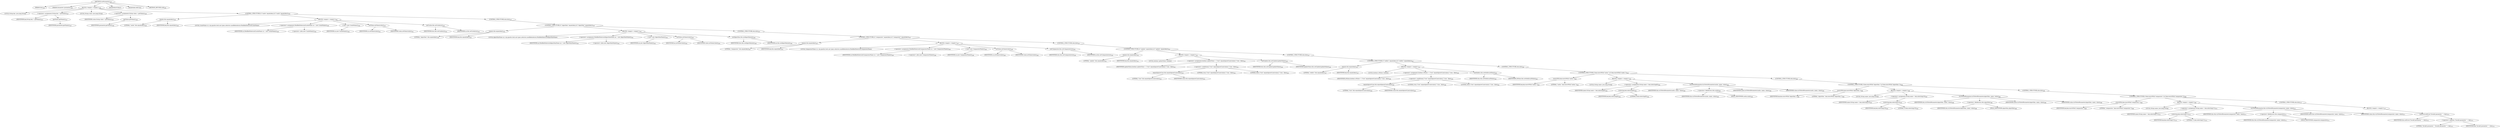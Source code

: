 digraph "useParameter" {  
"700" [label = <(METHOD,useParameter)<SUB>536</SUB>> ]
"27" [label = <(PARAM,this)<SUB>536</SUB>> ]
"701" [label = <(PARAM,Parameter parameter)<SUB>536</SUB>> ]
"702" [label = <(BLOCK,&lt;empty&gt;,&lt;empty&gt;)<SUB>536</SUB>> ]
"703" [label = <(LOCAL,String key: java.lang.String)> ]
"704" [label = <(&lt;operator&gt;.assignment,String key = getName())<SUB>537</SUB>> ]
"705" [label = <(IDENTIFIER,key,String key = getName())<SUB>537</SUB>> ]
"706" [label = <(getName,getName())<SUB>537</SUB>> ]
"707" [label = <(IDENTIFIER,parameter,getName())<SUB>537</SUB>> ]
"708" [label = <(LOCAL,String value: java.lang.String)> ]
"709" [label = <(&lt;operator&gt;.assignment,String value = getValue())<SUB>538</SUB>> ]
"710" [label = <(IDENTIFIER,value,String value = getValue())<SUB>538</SUB>> ]
"711" [label = <(getValue,getValue())<SUB>538</SUB>> ]
"712" [label = <(IDENTIFIER,parameter,getValue())<SUB>538</SUB>> ]
"713" [label = <(CONTROL_STRUCTURE,if (&quot;cache&quot;.equals(key)),if (&quot;cache&quot;.equals(key)))<SUB>539</SUB>> ]
"714" [label = <(equals,this.equals(key))<SUB>539</SUB>> ]
"715" [label = <(LITERAL,&quot;cache&quot;,this.equals(key))<SUB>539</SUB>> ]
"716" [label = <(IDENTIFIER,key,this.equals(key))<SUB>539</SUB>> ]
"717" [label = <(BLOCK,&lt;empty&gt;,&lt;empty&gt;)<SUB>539</SUB>> ]
"25" [label = <(LOCAL,CacheName cn: org.apache.tools.ant.types.selectors.modifiedselector.ModifiedSelector$CacheName)> ]
"718" [label = <(&lt;operator&gt;.assignment,ModifiedSelector$CacheName cn = new CacheName())<SUB>540</SUB>> ]
"719" [label = <(IDENTIFIER,cn,ModifiedSelector$CacheName cn = new CacheName())<SUB>540</SUB>> ]
"720" [label = <(&lt;operator&gt;.alloc,new CacheName())<SUB>540</SUB>> ]
"721" [label = <(&lt;init&gt;,new CacheName())<SUB>540</SUB>> ]
"24" [label = <(IDENTIFIER,cn,new CacheName())<SUB>540</SUB>> ]
"722" [label = <(setValue,setValue(value))<SUB>541</SUB>> ]
"723" [label = <(IDENTIFIER,cn,setValue(value))<SUB>541</SUB>> ]
"724" [label = <(IDENTIFIER,value,setValue(value))<SUB>541</SUB>> ]
"725" [label = <(setCache,this.setCache(cn))<SUB>542</SUB>> ]
"26" [label = <(IDENTIFIER,this,this.setCache(cn))<SUB>542</SUB>> ]
"726" [label = <(IDENTIFIER,cn,this.setCache(cn))<SUB>542</SUB>> ]
"727" [label = <(CONTROL_STRUCTURE,else,else)<SUB>543</SUB>> ]
"728" [label = <(CONTROL_STRUCTURE,if (&quot;algorithm&quot;.equals(key)),if (&quot;algorithm&quot;.equals(key)))<SUB>543</SUB>> ]
"729" [label = <(equals,this.equals(key))<SUB>543</SUB>> ]
"730" [label = <(LITERAL,&quot;algorithm&quot;,this.equals(key))<SUB>543</SUB>> ]
"731" [label = <(IDENTIFIER,key,this.equals(key))<SUB>543</SUB>> ]
"732" [label = <(BLOCK,&lt;empty&gt;,&lt;empty&gt;)<SUB>543</SUB>> ]
"29" [label = <(LOCAL,AlgorithmName an: org.apache.tools.ant.types.selectors.modifiedselector.ModifiedSelector$AlgorithmName)> ]
"733" [label = <(&lt;operator&gt;.assignment,ModifiedSelector$AlgorithmName an = new AlgorithmName())<SUB>544</SUB>> ]
"734" [label = <(IDENTIFIER,an,ModifiedSelector$AlgorithmName an = new AlgorithmName())<SUB>544</SUB>> ]
"735" [label = <(&lt;operator&gt;.alloc,new AlgorithmName())<SUB>544</SUB>> ]
"736" [label = <(&lt;init&gt;,new AlgorithmName())<SUB>544</SUB>> ]
"28" [label = <(IDENTIFIER,an,new AlgorithmName())<SUB>544</SUB>> ]
"737" [label = <(setValue,setValue(value))<SUB>545</SUB>> ]
"738" [label = <(IDENTIFIER,an,setValue(value))<SUB>545</SUB>> ]
"739" [label = <(IDENTIFIER,value,setValue(value))<SUB>545</SUB>> ]
"740" [label = <(setAlgorithm,this.setAlgorithm(an))<SUB>546</SUB>> ]
"30" [label = <(IDENTIFIER,this,this.setAlgorithm(an))<SUB>546</SUB>> ]
"741" [label = <(IDENTIFIER,an,this.setAlgorithm(an))<SUB>546</SUB>> ]
"742" [label = <(CONTROL_STRUCTURE,else,else)<SUB>547</SUB>> ]
"743" [label = <(CONTROL_STRUCTURE,if (&quot;comparator&quot;.equals(key)),if (&quot;comparator&quot;.equals(key)))<SUB>547</SUB>> ]
"744" [label = <(equals,this.equals(key))<SUB>547</SUB>> ]
"745" [label = <(LITERAL,&quot;comparator&quot;,this.equals(key))<SUB>547</SUB>> ]
"746" [label = <(IDENTIFIER,key,this.equals(key))<SUB>547</SUB>> ]
"747" [label = <(BLOCK,&lt;empty&gt;,&lt;empty&gt;)<SUB>547</SUB>> ]
"32" [label = <(LOCAL,ComparatorName cn: org.apache.tools.ant.types.selectors.modifiedselector.ModifiedSelector$ComparatorName)> ]
"748" [label = <(&lt;operator&gt;.assignment,ModifiedSelector$ComparatorName cn = new ComparatorName())<SUB>548</SUB>> ]
"749" [label = <(IDENTIFIER,cn,ModifiedSelector$ComparatorName cn = new ComparatorName())<SUB>548</SUB>> ]
"750" [label = <(&lt;operator&gt;.alloc,new ComparatorName())<SUB>548</SUB>> ]
"751" [label = <(&lt;init&gt;,new ComparatorName())<SUB>548</SUB>> ]
"31" [label = <(IDENTIFIER,cn,new ComparatorName())<SUB>548</SUB>> ]
"752" [label = <(setValue,setValue(value))<SUB>549</SUB>> ]
"753" [label = <(IDENTIFIER,cn,setValue(value))<SUB>549</SUB>> ]
"754" [label = <(IDENTIFIER,value,setValue(value))<SUB>549</SUB>> ]
"755" [label = <(setComparator,this.setComparator(cn))<SUB>550</SUB>> ]
"33" [label = <(IDENTIFIER,this,this.setComparator(cn))<SUB>550</SUB>> ]
"756" [label = <(IDENTIFIER,cn,this.setComparator(cn))<SUB>550</SUB>> ]
"757" [label = <(CONTROL_STRUCTURE,else,else)<SUB>551</SUB>> ]
"758" [label = <(CONTROL_STRUCTURE,if (&quot;update&quot;.equals(key)),if (&quot;update&quot;.equals(key)))<SUB>551</SUB>> ]
"759" [label = <(equals,this.equals(key))<SUB>551</SUB>> ]
"760" [label = <(LITERAL,&quot;update&quot;,this.equals(key))<SUB>551</SUB>> ]
"761" [label = <(IDENTIFIER,key,this.equals(key))<SUB>551</SUB>> ]
"762" [label = <(BLOCK,&lt;empty&gt;,&lt;empty&gt;)<SUB>551</SUB>> ]
"763" [label = <(LOCAL,boolean updateValue: boolean)> ]
"764" [label = <(&lt;operator&gt;.assignment,boolean updateValue = (&quot;true&quot;.equalsIgnoreCase(value)) ? true : false)<SUB>552</SUB>> ]
"765" [label = <(IDENTIFIER,updateValue,boolean updateValue = (&quot;true&quot;.equalsIgnoreCase(value)) ? true : false)<SUB>552</SUB>> ]
"766" [label = <(&lt;operator&gt;.conditional,(&quot;true&quot;.equalsIgnoreCase(value)) ? true : false)<SUB>553</SUB>> ]
"767" [label = <(equalsIgnoreCase,this.equalsIgnoreCase(value))<SUB>553</SUB>> ]
"768" [label = <(LITERAL,&quot;true&quot;,this.equalsIgnoreCase(value))<SUB>553</SUB>> ]
"769" [label = <(IDENTIFIER,value,this.equalsIgnoreCase(value))<SUB>553</SUB>> ]
"770" [label = <(LITERAL,true,(&quot;true&quot;.equalsIgnoreCase(value)) ? true : false)<SUB>554</SUB>> ]
"771" [label = <(LITERAL,false,(&quot;true&quot;.equalsIgnoreCase(value)) ? true : false)<SUB>555</SUB>> ]
"772" [label = <(setUpdate,this.setUpdate(updateValue))<SUB>556</SUB>> ]
"34" [label = <(IDENTIFIER,this,this.setUpdate(updateValue))<SUB>556</SUB>> ]
"773" [label = <(IDENTIFIER,updateValue,this.setUpdate(updateValue))<SUB>556</SUB>> ]
"774" [label = <(CONTROL_STRUCTURE,else,else)<SUB>557</SUB>> ]
"775" [label = <(CONTROL_STRUCTURE,if (&quot;seldirs&quot;.equals(key)),if (&quot;seldirs&quot;.equals(key)))<SUB>557</SUB>> ]
"776" [label = <(equals,this.equals(key))<SUB>557</SUB>> ]
"777" [label = <(LITERAL,&quot;seldirs&quot;,this.equals(key))<SUB>557</SUB>> ]
"778" [label = <(IDENTIFIER,key,this.equals(key))<SUB>557</SUB>> ]
"779" [label = <(BLOCK,&lt;empty&gt;,&lt;empty&gt;)<SUB>557</SUB>> ]
"780" [label = <(LOCAL,boolean sdValue: boolean)> ]
"781" [label = <(&lt;operator&gt;.assignment,boolean sdValue = (&quot;true&quot;.equalsIgnoreCase(value)) ? true : false)<SUB>558</SUB>> ]
"782" [label = <(IDENTIFIER,sdValue,boolean sdValue = (&quot;true&quot;.equalsIgnoreCase(value)) ? true : false)<SUB>558</SUB>> ]
"783" [label = <(&lt;operator&gt;.conditional,(&quot;true&quot;.equalsIgnoreCase(value)) ? true : false)<SUB>559</SUB>> ]
"784" [label = <(equalsIgnoreCase,this.equalsIgnoreCase(value))<SUB>559</SUB>> ]
"785" [label = <(LITERAL,&quot;true&quot;,this.equalsIgnoreCase(value))<SUB>559</SUB>> ]
"786" [label = <(IDENTIFIER,value,this.equalsIgnoreCase(value))<SUB>559</SUB>> ]
"787" [label = <(LITERAL,true,(&quot;true&quot;.equalsIgnoreCase(value)) ? true : false)<SUB>560</SUB>> ]
"788" [label = <(LITERAL,false,(&quot;true&quot;.equalsIgnoreCase(value)) ? true : false)<SUB>561</SUB>> ]
"789" [label = <(setSeldirs,this.setSeldirs(sdValue))<SUB>562</SUB>> ]
"35" [label = <(IDENTIFIER,this,this.setSeldirs(sdValue))<SUB>562</SUB>> ]
"790" [label = <(IDENTIFIER,sdValue,this.setSeldirs(sdValue))<SUB>562</SUB>> ]
"791" [label = <(CONTROL_STRUCTURE,else,else)<SUB>563</SUB>> ]
"792" [label = <(CONTROL_STRUCTURE,if (key.startsWith(&quot;cache.&quot;)),if (key.startsWith(&quot;cache.&quot;)))<SUB>563</SUB>> ]
"793" [label = <(startsWith,key.startsWith(&quot;cache.&quot;))<SUB>563</SUB>> ]
"794" [label = <(IDENTIFIER,key,key.startsWith(&quot;cache.&quot;))<SUB>563</SUB>> ]
"795" [label = <(LITERAL,&quot;cache.&quot;,key.startsWith(&quot;cache.&quot;))<SUB>563</SUB>> ]
"796" [label = <(BLOCK,&lt;empty&gt;,&lt;empty&gt;)<SUB>563</SUB>> ]
"797" [label = <(LOCAL,String name: java.lang.String)> ]
"798" [label = <(&lt;operator&gt;.assignment,String name = key.substring(6))<SUB>564</SUB>> ]
"799" [label = <(IDENTIFIER,name,String name = key.substring(6))<SUB>564</SUB>> ]
"800" [label = <(substring,key.substring(6))<SUB>564</SUB>> ]
"801" [label = <(IDENTIFIER,key,key.substring(6))<SUB>564</SUB>> ]
"802" [label = <(LITERAL,6,key.substring(6))<SUB>564</SUB>> ]
"803" [label = <(tryToSetAParameter,tryToSetAParameter(cache, name, value))<SUB>565</SUB>> ]
"36" [label = <(IDENTIFIER,this,tryToSetAParameter(cache, name, value))<SUB>565</SUB>> ]
"804" [label = <(&lt;operator&gt;.fieldAccess,this.cache)<SUB>565</SUB>> ]
"805" [label = <(IDENTIFIER,this,tryToSetAParameter(cache, name, value))<SUB>565</SUB>> ]
"806" [label = <(FIELD_IDENTIFIER,cache,cache)<SUB>565</SUB>> ]
"807" [label = <(IDENTIFIER,name,tryToSetAParameter(cache, name, value))<SUB>565</SUB>> ]
"808" [label = <(IDENTIFIER,value,tryToSetAParameter(cache, name, value))<SUB>565</SUB>> ]
"809" [label = <(CONTROL_STRUCTURE,else,else)<SUB>566</SUB>> ]
"810" [label = <(CONTROL_STRUCTURE,if (key.startsWith(&quot;algorithm.&quot;)),if (key.startsWith(&quot;algorithm.&quot;)))<SUB>566</SUB>> ]
"811" [label = <(startsWith,key.startsWith(&quot;algorithm.&quot;))<SUB>566</SUB>> ]
"812" [label = <(IDENTIFIER,key,key.startsWith(&quot;algorithm.&quot;))<SUB>566</SUB>> ]
"813" [label = <(LITERAL,&quot;algorithm.&quot;,key.startsWith(&quot;algorithm.&quot;))<SUB>566</SUB>> ]
"814" [label = <(BLOCK,&lt;empty&gt;,&lt;empty&gt;)<SUB>566</SUB>> ]
"815" [label = <(LOCAL,String name: java.lang.String)> ]
"816" [label = <(&lt;operator&gt;.assignment,String name = key.substring(10))<SUB>567</SUB>> ]
"817" [label = <(IDENTIFIER,name,String name = key.substring(10))<SUB>567</SUB>> ]
"818" [label = <(substring,key.substring(10))<SUB>567</SUB>> ]
"819" [label = <(IDENTIFIER,key,key.substring(10))<SUB>567</SUB>> ]
"820" [label = <(LITERAL,10,key.substring(10))<SUB>567</SUB>> ]
"821" [label = <(tryToSetAParameter,tryToSetAParameter(algorithm, name, value))<SUB>568</SUB>> ]
"37" [label = <(IDENTIFIER,this,tryToSetAParameter(algorithm, name, value))<SUB>568</SUB>> ]
"822" [label = <(&lt;operator&gt;.fieldAccess,this.algorithm)<SUB>568</SUB>> ]
"823" [label = <(IDENTIFIER,this,tryToSetAParameter(algorithm, name, value))<SUB>568</SUB>> ]
"824" [label = <(FIELD_IDENTIFIER,algorithm,algorithm)<SUB>568</SUB>> ]
"825" [label = <(IDENTIFIER,name,tryToSetAParameter(algorithm, name, value))<SUB>568</SUB>> ]
"826" [label = <(IDENTIFIER,value,tryToSetAParameter(algorithm, name, value))<SUB>568</SUB>> ]
"827" [label = <(CONTROL_STRUCTURE,else,else)<SUB>569</SUB>> ]
"828" [label = <(CONTROL_STRUCTURE,if (key.startsWith(&quot;comparator.&quot;)),if (key.startsWith(&quot;comparator.&quot;)))<SUB>569</SUB>> ]
"829" [label = <(startsWith,key.startsWith(&quot;comparator.&quot;))<SUB>569</SUB>> ]
"830" [label = <(IDENTIFIER,key,key.startsWith(&quot;comparator.&quot;))<SUB>569</SUB>> ]
"831" [label = <(LITERAL,&quot;comparator.&quot;,key.startsWith(&quot;comparator.&quot;))<SUB>569</SUB>> ]
"832" [label = <(BLOCK,&lt;empty&gt;,&lt;empty&gt;)<SUB>569</SUB>> ]
"833" [label = <(LOCAL,String name: java.lang.String)> ]
"834" [label = <(&lt;operator&gt;.assignment,String name = key.substring(11))<SUB>570</SUB>> ]
"835" [label = <(IDENTIFIER,name,String name = key.substring(11))<SUB>570</SUB>> ]
"836" [label = <(substring,key.substring(11))<SUB>570</SUB>> ]
"837" [label = <(IDENTIFIER,key,key.substring(11))<SUB>570</SUB>> ]
"838" [label = <(LITERAL,11,key.substring(11))<SUB>570</SUB>> ]
"839" [label = <(tryToSetAParameter,this.tryToSetAParameter(comparator, name, value))<SUB>571</SUB>> ]
"38" [label = <(IDENTIFIER,this,this.tryToSetAParameter(comparator, name, value))<SUB>571</SUB>> ]
"840" [label = <(&lt;operator&gt;.fieldAccess,this.comparator)<SUB>571</SUB>> ]
"841" [label = <(IDENTIFIER,this,this.tryToSetAParameter(comparator, name, value))<SUB>571</SUB>> ]
"842" [label = <(FIELD_IDENTIFIER,comparator,comparator)<SUB>571</SUB>> ]
"843" [label = <(IDENTIFIER,name,this.tryToSetAParameter(comparator, name, value))<SUB>571</SUB>> ]
"844" [label = <(IDENTIFIER,value,this.tryToSetAParameter(comparator, name, value))<SUB>571</SUB>> ]
"845" [label = <(CONTROL_STRUCTURE,else,else)<SUB>572</SUB>> ]
"846" [label = <(BLOCK,&lt;empty&gt;,&lt;empty&gt;)<SUB>572</SUB>> ]
"847" [label = <(setError,setError(&quot;Invalid parameter &quot; + key))<SUB>573</SUB>> ]
"39" [label = <(IDENTIFIER,this,setError(&quot;Invalid parameter &quot; + key))<SUB>573</SUB>> ]
"848" [label = <(&lt;operator&gt;.addition,&quot;Invalid parameter &quot; + key)<SUB>573</SUB>> ]
"849" [label = <(LITERAL,&quot;Invalid parameter &quot;,&quot;Invalid parameter &quot; + key)<SUB>573</SUB>> ]
"850" [label = <(IDENTIFIER,key,&quot;Invalid parameter &quot; + key)<SUB>573</SUB>> ]
"851" [label = <(MODIFIER,PUBLIC)> ]
"852" [label = <(MODIFIER,VIRTUAL)> ]
"853" [label = <(METHOD_RETURN,void)<SUB>536</SUB>> ]
  "700" -> "27" 
  "700" -> "701" 
  "700" -> "702" 
  "700" -> "851" 
  "700" -> "852" 
  "700" -> "853" 
  "702" -> "703" 
  "702" -> "704" 
  "702" -> "708" 
  "702" -> "709" 
  "702" -> "713" 
  "704" -> "705" 
  "704" -> "706" 
  "706" -> "707" 
  "709" -> "710" 
  "709" -> "711" 
  "711" -> "712" 
  "713" -> "714" 
  "713" -> "717" 
  "713" -> "727" 
  "714" -> "715" 
  "714" -> "716" 
  "717" -> "25" 
  "717" -> "718" 
  "717" -> "721" 
  "717" -> "722" 
  "717" -> "725" 
  "718" -> "719" 
  "718" -> "720" 
  "721" -> "24" 
  "722" -> "723" 
  "722" -> "724" 
  "725" -> "26" 
  "725" -> "726" 
  "727" -> "728" 
  "728" -> "729" 
  "728" -> "732" 
  "728" -> "742" 
  "729" -> "730" 
  "729" -> "731" 
  "732" -> "29" 
  "732" -> "733" 
  "732" -> "736" 
  "732" -> "737" 
  "732" -> "740" 
  "733" -> "734" 
  "733" -> "735" 
  "736" -> "28" 
  "737" -> "738" 
  "737" -> "739" 
  "740" -> "30" 
  "740" -> "741" 
  "742" -> "743" 
  "743" -> "744" 
  "743" -> "747" 
  "743" -> "757" 
  "744" -> "745" 
  "744" -> "746" 
  "747" -> "32" 
  "747" -> "748" 
  "747" -> "751" 
  "747" -> "752" 
  "747" -> "755" 
  "748" -> "749" 
  "748" -> "750" 
  "751" -> "31" 
  "752" -> "753" 
  "752" -> "754" 
  "755" -> "33" 
  "755" -> "756" 
  "757" -> "758" 
  "758" -> "759" 
  "758" -> "762" 
  "758" -> "774" 
  "759" -> "760" 
  "759" -> "761" 
  "762" -> "763" 
  "762" -> "764" 
  "762" -> "772" 
  "764" -> "765" 
  "764" -> "766" 
  "766" -> "767" 
  "766" -> "770" 
  "766" -> "771" 
  "767" -> "768" 
  "767" -> "769" 
  "772" -> "34" 
  "772" -> "773" 
  "774" -> "775" 
  "775" -> "776" 
  "775" -> "779" 
  "775" -> "791" 
  "776" -> "777" 
  "776" -> "778" 
  "779" -> "780" 
  "779" -> "781" 
  "779" -> "789" 
  "781" -> "782" 
  "781" -> "783" 
  "783" -> "784" 
  "783" -> "787" 
  "783" -> "788" 
  "784" -> "785" 
  "784" -> "786" 
  "789" -> "35" 
  "789" -> "790" 
  "791" -> "792" 
  "792" -> "793" 
  "792" -> "796" 
  "792" -> "809" 
  "793" -> "794" 
  "793" -> "795" 
  "796" -> "797" 
  "796" -> "798" 
  "796" -> "803" 
  "798" -> "799" 
  "798" -> "800" 
  "800" -> "801" 
  "800" -> "802" 
  "803" -> "36" 
  "803" -> "804" 
  "803" -> "807" 
  "803" -> "808" 
  "804" -> "805" 
  "804" -> "806" 
  "809" -> "810" 
  "810" -> "811" 
  "810" -> "814" 
  "810" -> "827" 
  "811" -> "812" 
  "811" -> "813" 
  "814" -> "815" 
  "814" -> "816" 
  "814" -> "821" 
  "816" -> "817" 
  "816" -> "818" 
  "818" -> "819" 
  "818" -> "820" 
  "821" -> "37" 
  "821" -> "822" 
  "821" -> "825" 
  "821" -> "826" 
  "822" -> "823" 
  "822" -> "824" 
  "827" -> "828" 
  "828" -> "829" 
  "828" -> "832" 
  "828" -> "845" 
  "829" -> "830" 
  "829" -> "831" 
  "832" -> "833" 
  "832" -> "834" 
  "832" -> "839" 
  "834" -> "835" 
  "834" -> "836" 
  "836" -> "837" 
  "836" -> "838" 
  "839" -> "38" 
  "839" -> "840" 
  "839" -> "843" 
  "839" -> "844" 
  "840" -> "841" 
  "840" -> "842" 
  "845" -> "846" 
  "846" -> "847" 
  "847" -> "39" 
  "847" -> "848" 
  "848" -> "849" 
  "848" -> "850" 
}
